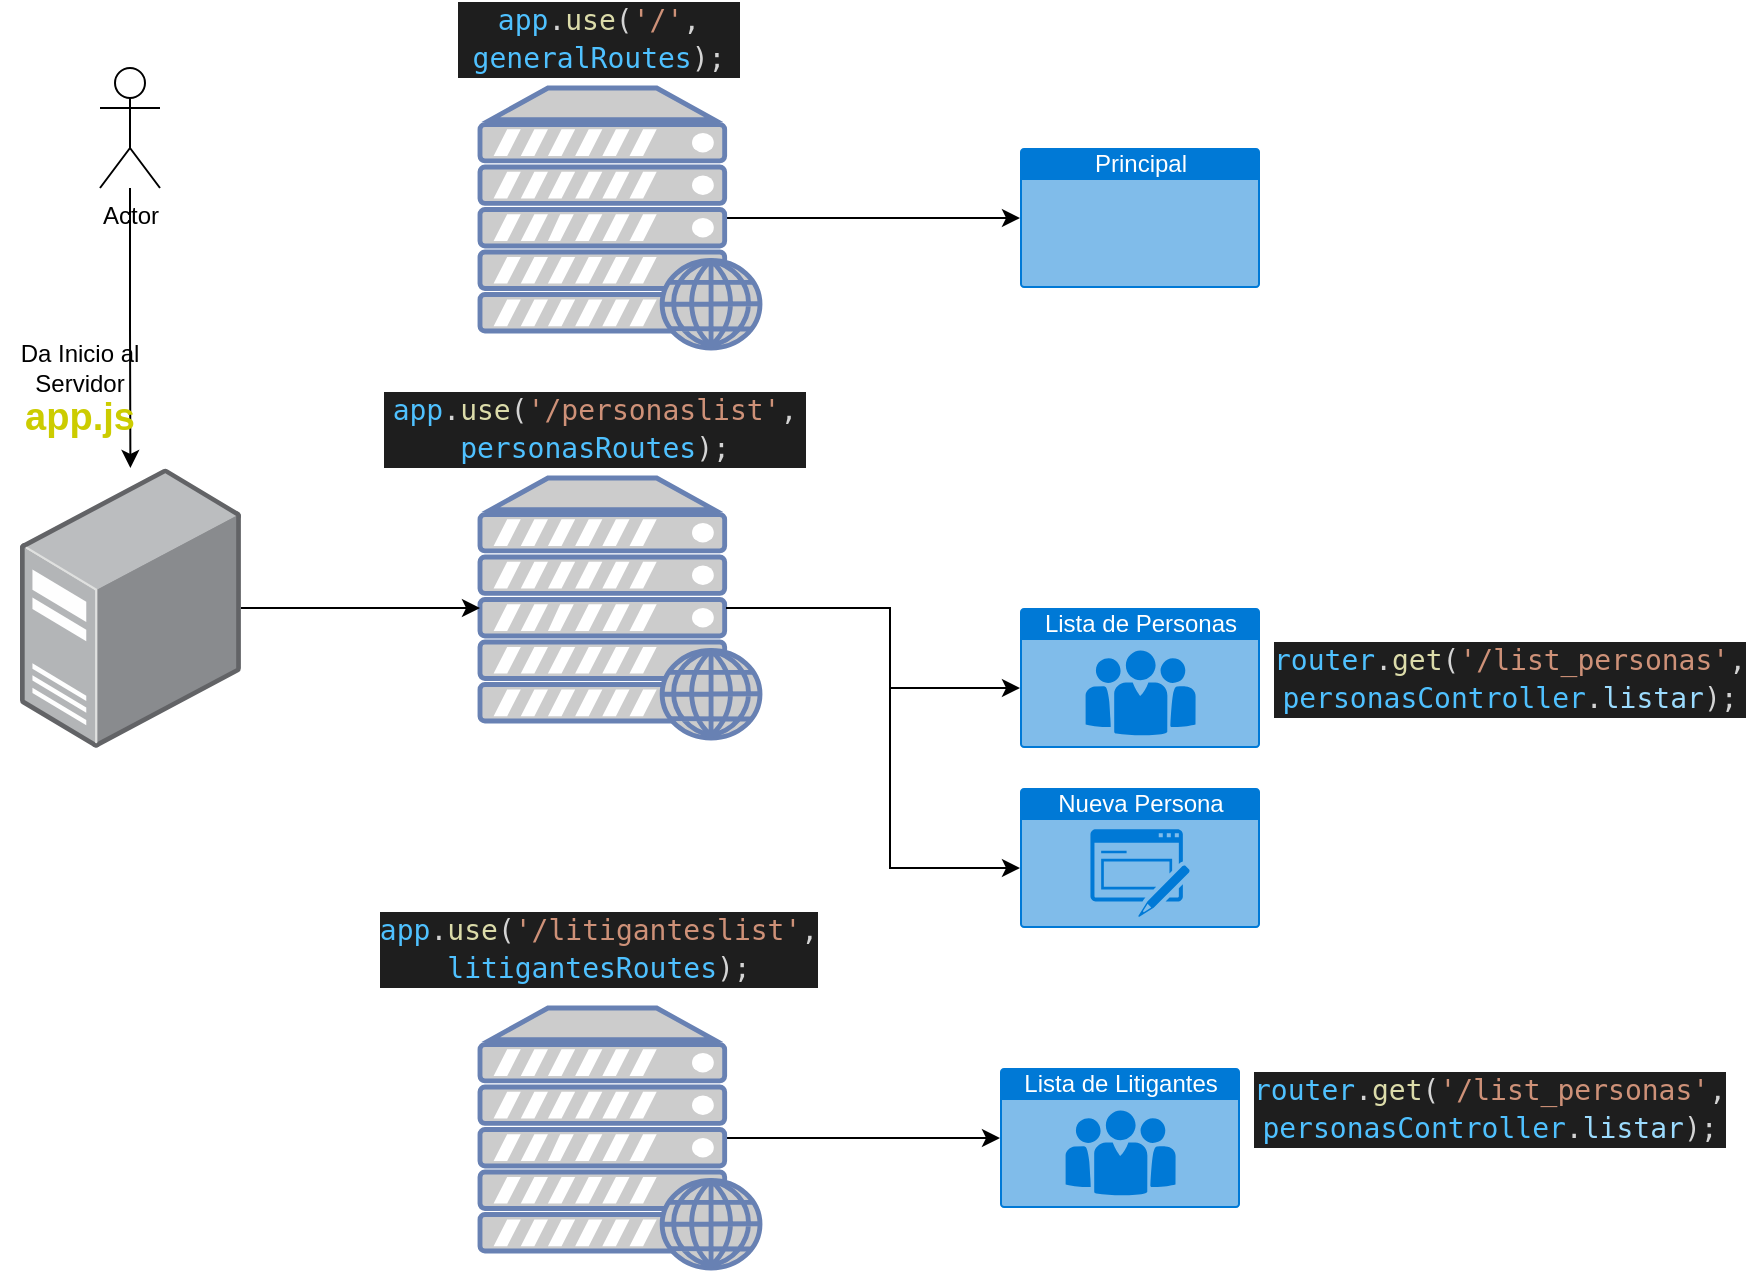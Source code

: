 <mxfile>
    <diagram id="RRO2lzkZ8sydZhQlUV1x" name="Page-1">
        <mxGraphModel dx="1220" dy="985" grid="1" gridSize="10" guides="1" tooltips="1" connect="1" arrows="1" fold="1" page="1" pageScale="1" pageWidth="827" pageHeight="1169" math="0" shadow="0">
            <root>
                <mxCell id="0"/>
                <mxCell id="1" parent="0"/>
                <mxCell id="27" style="edgeStyle=orthogonalEdgeStyle;rounded=0;orthogonalLoop=1;jettySize=auto;html=1;" parent="1" source="2" target="26" edge="1">
                    <mxGeometry relative="1" as="geometry"/>
                </mxCell>
                <mxCell id="2" value="Actor" style="shape=umlActor;verticalLabelPosition=bottom;verticalAlign=top;html=1;outlineConnect=0;" parent="1" vertex="1">
                    <mxGeometry x="60" y="40" width="30" height="60" as="geometry"/>
                </mxCell>
                <mxCell id="4" value="&lt;font style=&quot;font-size: 19px&quot; color=&quot;#cccc00&quot;&gt;&lt;b&gt;app.js&lt;/b&gt;&lt;/font&gt;" style="text;html=1;strokeColor=none;fillColor=none;align=center;verticalAlign=middle;whiteSpace=wrap;rounded=0;" parent="1" vertex="1">
                    <mxGeometry x="20" y="180" width="60" height="70" as="geometry"/>
                </mxCell>
                <mxCell id="5" value="Da Inicio al Servidor" style="text;html=1;strokeColor=none;fillColor=none;align=center;verticalAlign=middle;whiteSpace=wrap;rounded=0;" parent="1" vertex="1">
                    <mxGeometry x="10" y="170" width="80" height="40" as="geometry"/>
                </mxCell>
                <mxCell id="6" value="Principal" style="html=1;strokeColor=none;fillColor=#0079D6;labelPosition=center;verticalLabelPosition=middle;verticalAlign=top;align=center;fontSize=12;outlineConnect=0;spacingTop=-6;fontColor=#FFFFFF;shape=mxgraph.sitemap.page;" parent="1" vertex="1">
                    <mxGeometry x="520" y="80" width="120" height="70" as="geometry"/>
                </mxCell>
                <mxCell id="7" value="Nueva Persona" style="html=1;strokeColor=none;fillColor=#0079D6;labelPosition=center;verticalLabelPosition=middle;verticalAlign=top;align=center;fontSize=12;outlineConnect=0;spacingTop=-6;fontColor=#FFFFFF;shape=mxgraph.sitemap.form;" parent="1" vertex="1">
                    <mxGeometry x="520" y="400" width="120" height="70" as="geometry"/>
                </mxCell>
                <mxCell id="8" value="Lista de Personas" style="html=1;strokeColor=none;fillColor=#0079D6;labelPosition=center;verticalLabelPosition=middle;verticalAlign=top;align=center;fontSize=12;outlineConnect=0;spacingTop=-6;fontColor=#FFFFFF;shape=mxgraph.sitemap.about_us;" parent="1" vertex="1">
                    <mxGeometry x="520" y="310" width="120" height="70" as="geometry"/>
                </mxCell>
                <mxCell id="9" value="Lista de Litigantes" style="html=1;strokeColor=none;fillColor=#0079D6;labelPosition=center;verticalLabelPosition=middle;verticalAlign=top;align=center;fontSize=12;outlineConnect=0;spacingTop=-6;fontColor=#FFFFFF;shape=mxgraph.sitemap.about_us;" parent="1" vertex="1">
                    <mxGeometry x="510" y="540" width="120" height="70" as="geometry"/>
                </mxCell>
                <mxCell id="23" value="" style="fontColor=#0066CC;verticalAlign=top;verticalLabelPosition=bottom;labelPosition=center;align=center;html=1;outlineConnect=0;fillColor=#CCCCCC;strokeColor=#6881B3;gradientColor=none;gradientDirection=north;strokeWidth=2;shape=mxgraph.networks.web_server;" parent="1" vertex="1">
                    <mxGeometry x="250" y="245" width="140" height="130" as="geometry"/>
                </mxCell>
                <mxCell id="25" value="&lt;div style=&quot;color: rgb(212 , 212 , 212) ; background-color: rgb(30 , 30 , 30) ; font-family: &amp;#34;droid sans mono&amp;#34; , monospace , monospace , &amp;#34;droid sans fallback&amp;#34; ; font-size: 14px ; line-height: 19px&quot;&gt;&lt;span style=&quot;color: #4fc1ff&quot;&gt;app&lt;/span&gt;.&lt;span style=&quot;color: #dcdcaa&quot;&gt;use&lt;/span&gt;(&lt;span style=&quot;color: #ce9178&quot;&gt;'/personaslist'&lt;/span&gt;, &lt;span style=&quot;color: #4fc1ff&quot;&gt;personasRoutes&lt;/span&gt;);&lt;/div&gt;" style="text;html=1;strokeColor=none;fillColor=none;align=center;verticalAlign=middle;whiteSpace=wrap;rounded=0;" parent="1" vertex="1">
                    <mxGeometry x="201" y="210" width="212.5" height="20" as="geometry"/>
                </mxCell>
                <mxCell id="28" style="edgeStyle=orthogonalEdgeStyle;rounded=0;orthogonalLoop=1;jettySize=auto;html=1;entryX=0;entryY=0.5;entryDx=0;entryDy=0;entryPerimeter=0;" parent="1" source="26" target="23" edge="1">
                    <mxGeometry relative="1" as="geometry"/>
                </mxCell>
                <mxCell id="26" value="" style="points=[];aspect=fixed;html=1;align=center;shadow=0;dashed=0;image;image=img/lib/allied_telesis/computer_and_terminals/Server_Desktop.svg;" parent="1" vertex="1">
                    <mxGeometry x="20" y="240" width="110.44" height="140" as="geometry"/>
                </mxCell>
                <mxCell id="31" style="edgeStyle=orthogonalEdgeStyle;rounded=0;orthogonalLoop=1;jettySize=auto;html=1;exitX=0.88;exitY=0.5;exitDx=0;exitDy=0;exitPerimeter=0;" parent="1" source="23" edge="1">
                    <mxGeometry relative="1" as="geometry">
                        <mxPoint x="390" y="375" as="sourcePoint"/>
                        <mxPoint x="520" y="350" as="targetPoint"/>
                        <Array as="points">
                            <mxPoint x="455" y="310"/>
                            <mxPoint x="455" y="350"/>
                        </Array>
                    </mxGeometry>
                </mxCell>
                <mxCell id="32" style="edgeStyle=orthogonalEdgeStyle;rounded=0;orthogonalLoop=1;jettySize=auto;html=1;" parent="1" edge="1">
                    <mxGeometry relative="1" as="geometry">
                        <mxPoint x="373" y="310" as="sourcePoint"/>
                        <mxPoint x="520" y="440" as="targetPoint"/>
                        <Array as="points">
                            <mxPoint x="373" y="310"/>
                            <mxPoint x="455" y="310"/>
                            <mxPoint x="455" y="440"/>
                        </Array>
                    </mxGeometry>
                </mxCell>
                <mxCell id="33" value="&lt;div style=&quot;color: rgb(212 , 212 , 212) ; background-color: rgb(30 , 30 , 30) ; font-family: &amp;#34;droid sans mono&amp;#34; , monospace , monospace , &amp;#34;droid sans fallback&amp;#34; ; font-size: 14px ; line-height: 19px&quot;&gt;&lt;span style=&quot;color: #4fc1ff&quot;&gt;router&lt;/span&gt;.&lt;span style=&quot;color: #dcdcaa&quot;&gt;get&lt;/span&gt;(&lt;span style=&quot;color: #ce9178&quot;&gt;'/list_personas'&lt;/span&gt;, &lt;span style=&quot;color: #4fc1ff&quot;&gt;personasController&lt;/span&gt;.&lt;span style=&quot;color: #9cdcfe&quot;&gt;listar&lt;/span&gt;);&lt;/div&gt;" style="text;html=1;strokeColor=none;fillColor=none;align=center;verticalAlign=middle;whiteSpace=wrap;rounded=0;" parent="1" vertex="1">
                    <mxGeometry x="650" y="335" width="230" height="20" as="geometry"/>
                </mxCell>
                <mxCell id="34" value="&lt;div style=&quot;color: rgb(212 , 212 , 212) ; background-color: rgb(30 , 30 , 30) ; font-family: &amp;#34;droid sans mono&amp;#34; , monospace , monospace , &amp;#34;droid sans fallback&amp;#34; ; font-size: 14px ; line-height: 19px&quot;&gt;&lt;span style=&quot;color: #4fc1ff&quot;&gt;router&lt;/span&gt;.&lt;span style=&quot;color: #dcdcaa&quot;&gt;get&lt;/span&gt;(&lt;span style=&quot;color: #ce9178&quot;&gt;'/list_personas'&lt;/span&gt;, &lt;span style=&quot;color: #4fc1ff&quot;&gt;personasController&lt;/span&gt;.&lt;span style=&quot;color: #9cdcfe&quot;&gt;listar&lt;/span&gt;);&lt;/div&gt;" style="text;html=1;strokeColor=none;fillColor=none;align=center;verticalAlign=middle;whiteSpace=wrap;rounded=0;" parent="1" vertex="1">
                    <mxGeometry x="640" y="550" width="230" height="20" as="geometry"/>
                </mxCell>
                <mxCell id="37" style="edgeStyle=orthogonalEdgeStyle;rounded=0;orthogonalLoop=1;jettySize=auto;html=1;exitX=0.88;exitY=0.5;exitDx=0;exitDy=0;exitPerimeter=0;" parent="1" source="35" target="9" edge="1">
                    <mxGeometry relative="1" as="geometry"/>
                </mxCell>
                <mxCell id="35" value="" style="fontColor=#0066CC;verticalAlign=top;verticalLabelPosition=bottom;labelPosition=center;align=center;html=1;outlineConnect=0;fillColor=#CCCCCC;strokeColor=#6881B3;gradientColor=none;gradientDirection=north;strokeWidth=2;shape=mxgraph.networks.web_server;" parent="1" vertex="1">
                    <mxGeometry x="250" y="510" width="140" height="130" as="geometry"/>
                </mxCell>
                <mxCell id="36" value="&lt;div style=&quot;color: rgb(212 , 212 , 212) ; background-color: rgb(30 , 30 , 30) ; font-family: &amp;#34;droid sans mono&amp;#34; , monospace , monospace , &amp;#34;droid sans fallback&amp;#34; ; font-size: 14px ; line-height: 19px&quot;&gt;&lt;span style=&quot;color: #4fc1ff&quot;&gt;app&lt;/span&gt;.&lt;span style=&quot;color: #dcdcaa&quot;&gt;use&lt;/span&gt;(&lt;span style=&quot;color: #ce9178&quot;&gt;'/litiganteslist'&lt;/span&gt;, &lt;span style=&quot;color: #4fc1ff&quot;&gt;litigantesRoutes&lt;/span&gt;);&lt;/div&gt;" style="text;html=1;strokeColor=none;fillColor=none;align=center;verticalAlign=middle;whiteSpace=wrap;rounded=0;" parent="1" vertex="1">
                    <mxGeometry x="237.5" y="470" width="142.5" height="20" as="geometry"/>
                </mxCell>
                <mxCell id="41" style="edgeStyle=orthogonalEdgeStyle;rounded=0;orthogonalLoop=1;jettySize=auto;html=1;exitX=0.88;exitY=0.5;exitDx=0;exitDy=0;exitPerimeter=0;entryX=0;entryY=0.5;entryDx=0;entryDy=0;entryPerimeter=0;" parent="1" source="39" target="6" edge="1">
                    <mxGeometry relative="1" as="geometry"/>
                </mxCell>
                <mxCell id="39" value="" style="fontColor=#0066CC;verticalAlign=top;verticalLabelPosition=bottom;labelPosition=center;align=center;html=1;outlineConnect=0;fillColor=#CCCCCC;strokeColor=#6881B3;gradientColor=none;gradientDirection=north;strokeWidth=2;shape=mxgraph.networks.web_server;" parent="1" vertex="1">
                    <mxGeometry x="250" y="50" width="140" height="130" as="geometry"/>
                </mxCell>
                <mxCell id="40" value="&lt;div style=&quot;color: rgb(212 , 212 , 212) ; background-color: rgb(30 , 30 , 30) ; font-family: &amp;#34;droid sans mono&amp;#34; , monospace , monospace , &amp;#34;droid sans fallback&amp;#34; ; font-size: 14px ; line-height: 19px&quot;&gt;&lt;span style=&quot;color: #4fc1ff&quot;&gt;app&lt;/span&gt;.&lt;span style=&quot;color: #dcdcaa&quot;&gt;use&lt;/span&gt;(&lt;span style=&quot;color: #ce9178&quot;&gt;'/'&lt;/span&gt;, &lt;span style=&quot;color: #4fc1ff&quot;&gt;generalRoutes&lt;/span&gt;);&lt;/div&gt;" style="text;html=1;strokeColor=none;fillColor=none;align=center;verticalAlign=middle;whiteSpace=wrap;rounded=0;" parent="1" vertex="1">
                    <mxGeometry x="237.5" y="15" width="142.5" height="20" as="geometry"/>
                </mxCell>
            </root>
        </mxGraphModel>
    </diagram>
</mxfile>